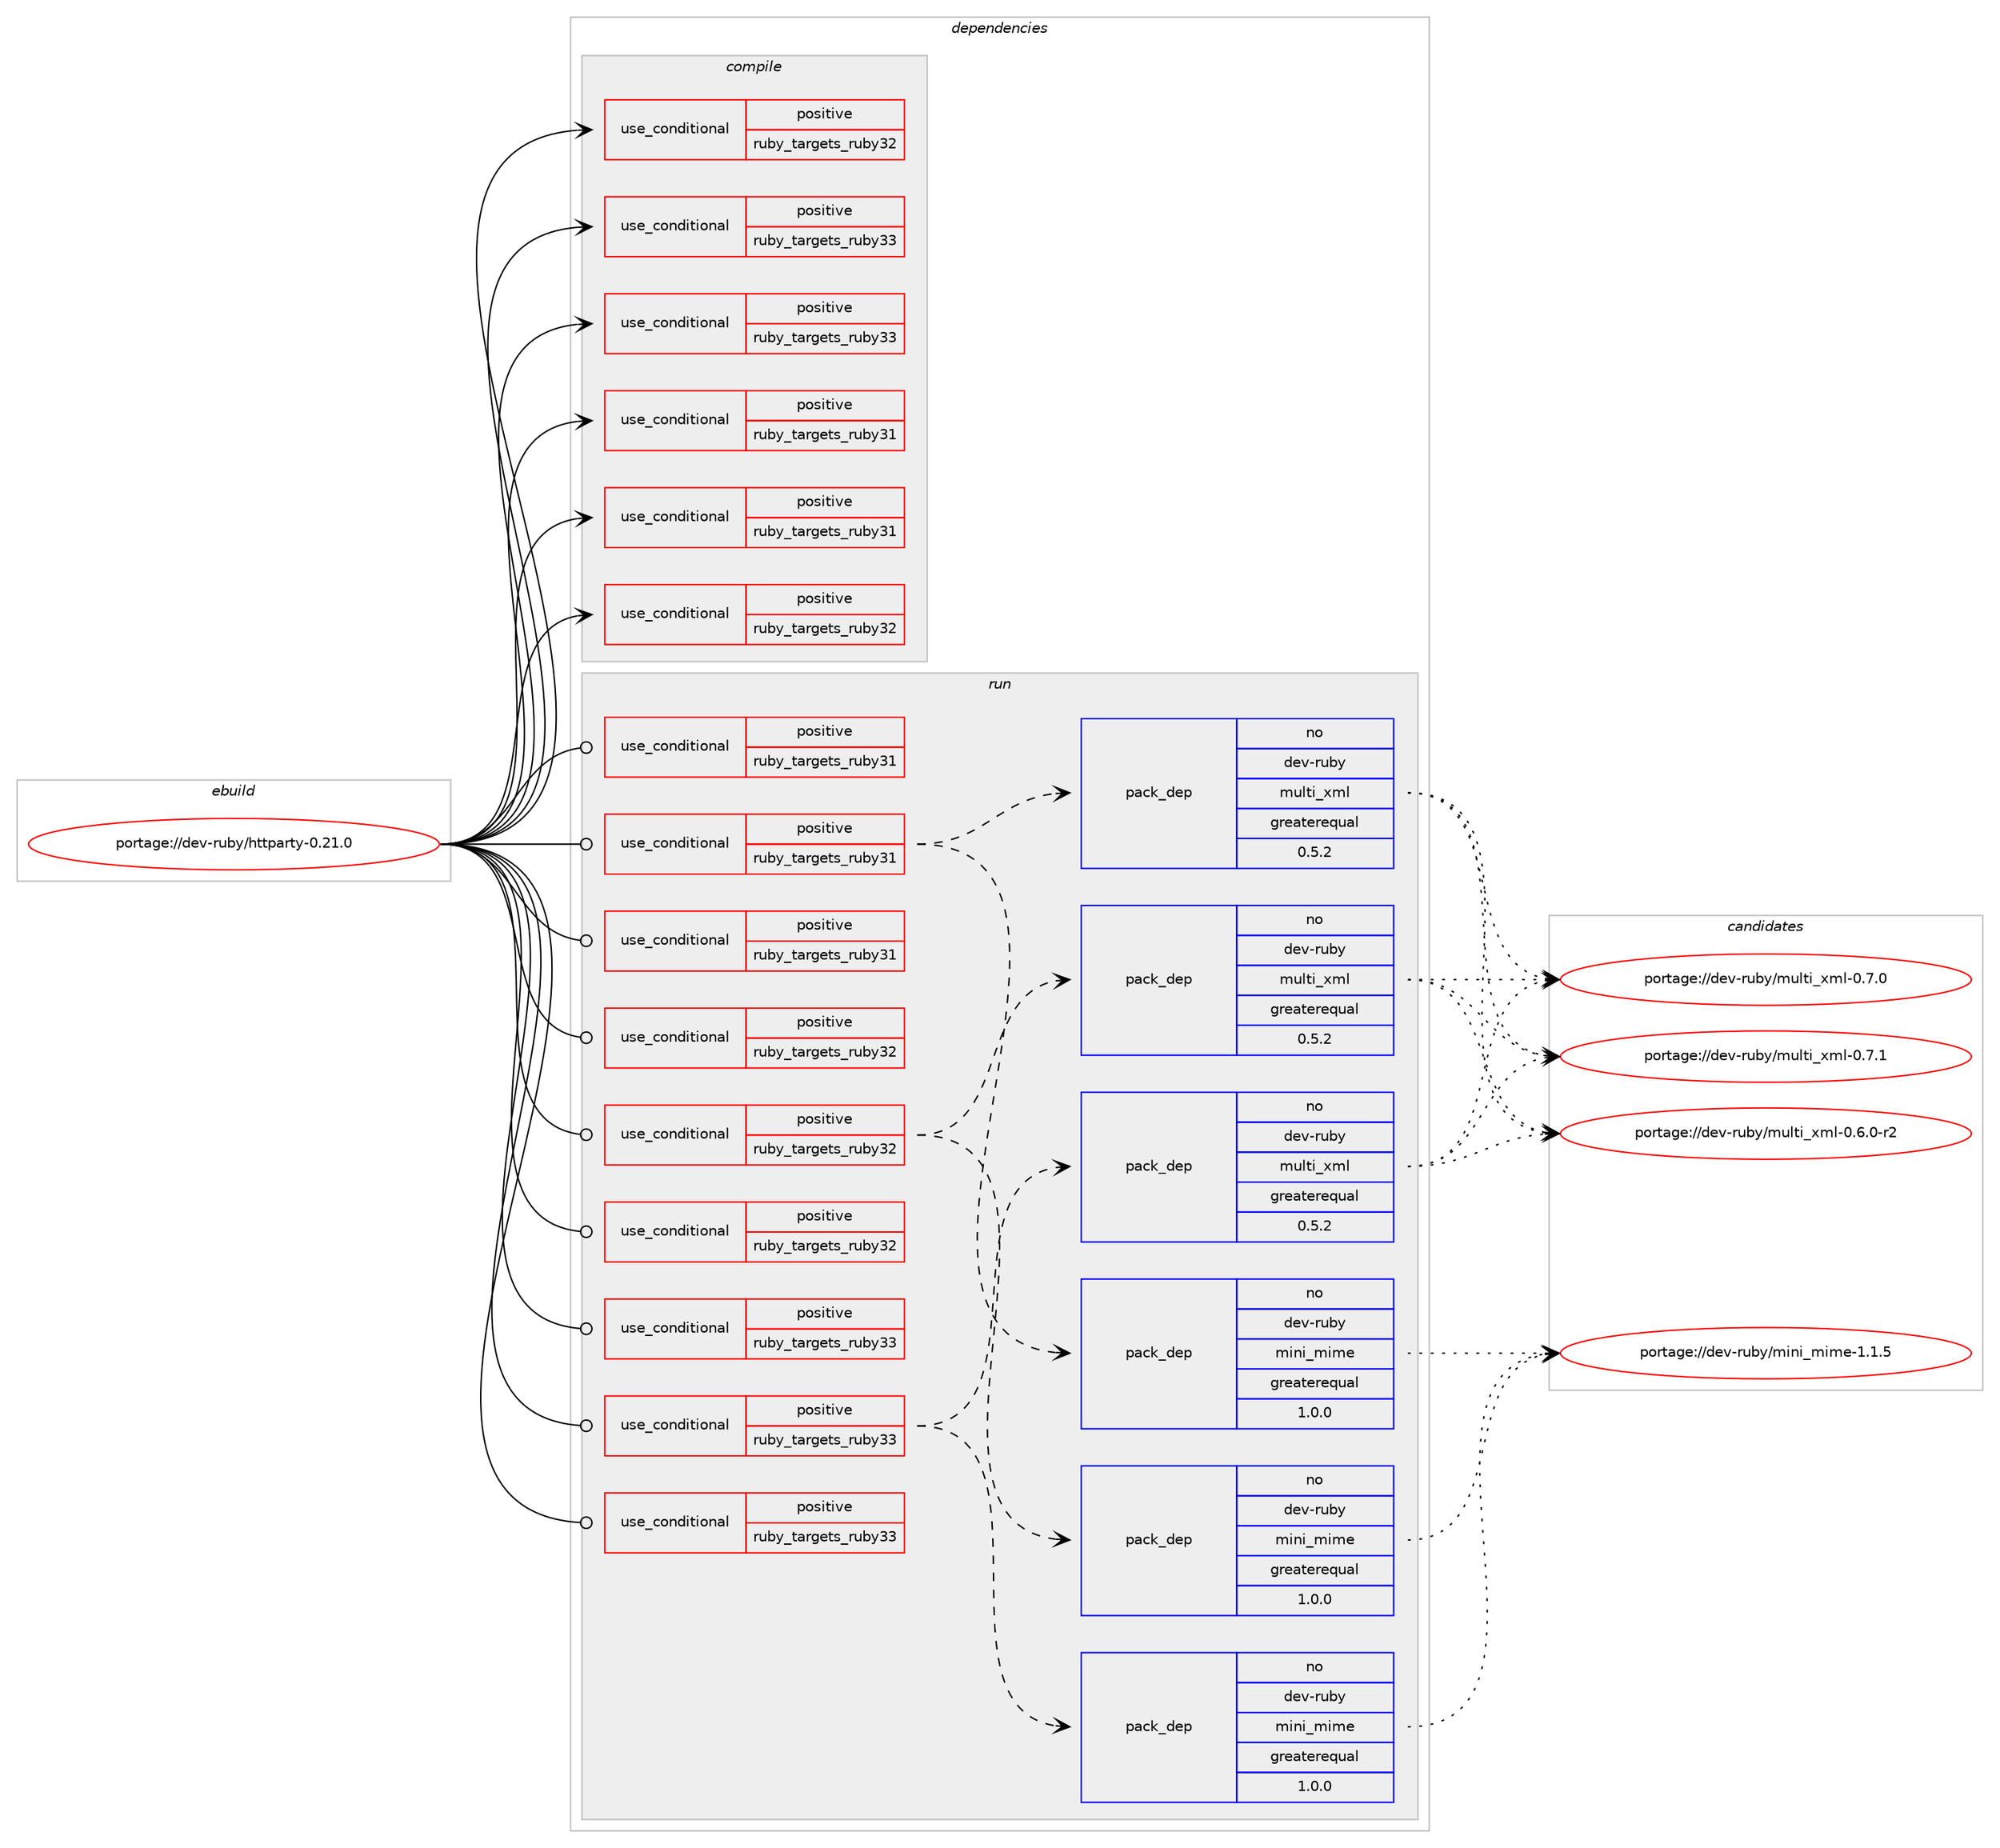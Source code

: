 digraph prolog {

# *************
# Graph options
# *************

newrank=true;
concentrate=true;
compound=true;
graph [rankdir=LR,fontname=Helvetica,fontsize=10,ranksep=1.5];#, ranksep=2.5, nodesep=0.2];
edge  [arrowhead=vee];
node  [fontname=Helvetica,fontsize=10];

# **********
# The ebuild
# **********

subgraph cluster_leftcol {
color=gray;
rank=same;
label=<<i>ebuild</i>>;
id [label="portage://dev-ruby/httparty-0.21.0", color=red, width=4, href="../dev-ruby/httparty-0.21.0.svg"];
}

# ****************
# The dependencies
# ****************

subgraph cluster_midcol {
color=gray;
label=<<i>dependencies</i>>;
subgraph cluster_compile {
fillcolor="#eeeeee";
style=filled;
label=<<i>compile</i>>;
subgraph cond47691 {
dependency95095 [label=<<TABLE BORDER="0" CELLBORDER="1" CELLSPACING="0" CELLPADDING="4"><TR><TD ROWSPAN="3" CELLPADDING="10">use_conditional</TD></TR><TR><TD>positive</TD></TR><TR><TD>ruby_targets_ruby31</TD></TR></TABLE>>, shape=none, color=red];
# *** BEGIN UNKNOWN DEPENDENCY TYPE (TODO) ***
# dependency95095 -> package_dependency(portage://dev-ruby/httparty-0.21.0,install,no,dev-lang,ruby,none,[,,],[slot(3.1)],[])
# *** END UNKNOWN DEPENDENCY TYPE (TODO) ***

}
id:e -> dependency95095:w [weight=20,style="solid",arrowhead="vee"];
subgraph cond47692 {
dependency95096 [label=<<TABLE BORDER="0" CELLBORDER="1" CELLSPACING="0" CELLPADDING="4"><TR><TD ROWSPAN="3" CELLPADDING="10">use_conditional</TD></TR><TR><TD>positive</TD></TR><TR><TD>ruby_targets_ruby31</TD></TR></TABLE>>, shape=none, color=red];
# *** BEGIN UNKNOWN DEPENDENCY TYPE (TODO) ***
# dependency95096 -> package_dependency(portage://dev-ruby/httparty-0.21.0,install,no,virtual,rubygems,none,[,,],[],[use(enable(ruby_targets_ruby31),negative)])
# *** END UNKNOWN DEPENDENCY TYPE (TODO) ***

}
id:e -> dependency95096:w [weight=20,style="solid",arrowhead="vee"];
subgraph cond47693 {
dependency95097 [label=<<TABLE BORDER="0" CELLBORDER="1" CELLSPACING="0" CELLPADDING="4"><TR><TD ROWSPAN="3" CELLPADDING="10">use_conditional</TD></TR><TR><TD>positive</TD></TR><TR><TD>ruby_targets_ruby32</TD></TR></TABLE>>, shape=none, color=red];
# *** BEGIN UNKNOWN DEPENDENCY TYPE (TODO) ***
# dependency95097 -> package_dependency(portage://dev-ruby/httparty-0.21.0,install,no,dev-lang,ruby,none,[,,],[slot(3.2)],[])
# *** END UNKNOWN DEPENDENCY TYPE (TODO) ***

}
id:e -> dependency95097:w [weight=20,style="solid",arrowhead="vee"];
subgraph cond47694 {
dependency95098 [label=<<TABLE BORDER="0" CELLBORDER="1" CELLSPACING="0" CELLPADDING="4"><TR><TD ROWSPAN="3" CELLPADDING="10">use_conditional</TD></TR><TR><TD>positive</TD></TR><TR><TD>ruby_targets_ruby32</TD></TR></TABLE>>, shape=none, color=red];
# *** BEGIN UNKNOWN DEPENDENCY TYPE (TODO) ***
# dependency95098 -> package_dependency(portage://dev-ruby/httparty-0.21.0,install,no,virtual,rubygems,none,[,,],[],[use(enable(ruby_targets_ruby32),negative)])
# *** END UNKNOWN DEPENDENCY TYPE (TODO) ***

}
id:e -> dependency95098:w [weight=20,style="solid",arrowhead="vee"];
subgraph cond47695 {
dependency95099 [label=<<TABLE BORDER="0" CELLBORDER="1" CELLSPACING="0" CELLPADDING="4"><TR><TD ROWSPAN="3" CELLPADDING="10">use_conditional</TD></TR><TR><TD>positive</TD></TR><TR><TD>ruby_targets_ruby33</TD></TR></TABLE>>, shape=none, color=red];
# *** BEGIN UNKNOWN DEPENDENCY TYPE (TODO) ***
# dependency95099 -> package_dependency(portage://dev-ruby/httparty-0.21.0,install,no,dev-lang,ruby,none,[,,],[slot(3.3)],[])
# *** END UNKNOWN DEPENDENCY TYPE (TODO) ***

}
id:e -> dependency95099:w [weight=20,style="solid",arrowhead="vee"];
subgraph cond47696 {
dependency95100 [label=<<TABLE BORDER="0" CELLBORDER="1" CELLSPACING="0" CELLPADDING="4"><TR><TD ROWSPAN="3" CELLPADDING="10">use_conditional</TD></TR><TR><TD>positive</TD></TR><TR><TD>ruby_targets_ruby33</TD></TR></TABLE>>, shape=none, color=red];
# *** BEGIN UNKNOWN DEPENDENCY TYPE (TODO) ***
# dependency95100 -> package_dependency(portage://dev-ruby/httparty-0.21.0,install,no,virtual,rubygems,none,[,,],[],[use(enable(ruby_targets_ruby33),negative)])
# *** END UNKNOWN DEPENDENCY TYPE (TODO) ***

}
id:e -> dependency95100:w [weight=20,style="solid",arrowhead="vee"];
}
subgraph cluster_compileandrun {
fillcolor="#eeeeee";
style=filled;
label=<<i>compile and run</i>>;
}
subgraph cluster_run {
fillcolor="#eeeeee";
style=filled;
label=<<i>run</i>>;
subgraph cond47697 {
dependency95101 [label=<<TABLE BORDER="0" CELLBORDER="1" CELLSPACING="0" CELLPADDING="4"><TR><TD ROWSPAN="3" CELLPADDING="10">use_conditional</TD></TR><TR><TD>positive</TD></TR><TR><TD>ruby_targets_ruby31</TD></TR></TABLE>>, shape=none, color=red];
# *** BEGIN UNKNOWN DEPENDENCY TYPE (TODO) ***
# dependency95101 -> package_dependency(portage://dev-ruby/httparty-0.21.0,run,no,dev-lang,ruby,none,[,,],[slot(3.1)],[])
# *** END UNKNOWN DEPENDENCY TYPE (TODO) ***

}
id:e -> dependency95101:w [weight=20,style="solid",arrowhead="odot"];
subgraph cond47698 {
dependency95102 [label=<<TABLE BORDER="0" CELLBORDER="1" CELLSPACING="0" CELLPADDING="4"><TR><TD ROWSPAN="3" CELLPADDING="10">use_conditional</TD></TR><TR><TD>positive</TD></TR><TR><TD>ruby_targets_ruby31</TD></TR></TABLE>>, shape=none, color=red];
subgraph pack46107 {
dependency95103 [label=<<TABLE BORDER="0" CELLBORDER="1" CELLSPACING="0" CELLPADDING="4" WIDTH="220"><TR><TD ROWSPAN="6" CELLPADDING="30">pack_dep</TD></TR><TR><TD WIDTH="110">no</TD></TR><TR><TD>dev-ruby</TD></TR><TR><TD>mini_mime</TD></TR><TR><TD>greaterequal</TD></TR><TR><TD>1.0.0</TD></TR></TABLE>>, shape=none, color=blue];
}
dependency95102:e -> dependency95103:w [weight=20,style="dashed",arrowhead="vee"];
subgraph pack46108 {
dependency95104 [label=<<TABLE BORDER="0" CELLBORDER="1" CELLSPACING="0" CELLPADDING="4" WIDTH="220"><TR><TD ROWSPAN="6" CELLPADDING="30">pack_dep</TD></TR><TR><TD WIDTH="110">no</TD></TR><TR><TD>dev-ruby</TD></TR><TR><TD>multi_xml</TD></TR><TR><TD>greaterequal</TD></TR><TR><TD>0.5.2</TD></TR></TABLE>>, shape=none, color=blue];
}
dependency95102:e -> dependency95104:w [weight=20,style="dashed",arrowhead="vee"];
}
id:e -> dependency95102:w [weight=20,style="solid",arrowhead="odot"];
subgraph cond47699 {
dependency95105 [label=<<TABLE BORDER="0" CELLBORDER="1" CELLSPACING="0" CELLPADDING="4"><TR><TD ROWSPAN="3" CELLPADDING="10">use_conditional</TD></TR><TR><TD>positive</TD></TR><TR><TD>ruby_targets_ruby31</TD></TR></TABLE>>, shape=none, color=red];
# *** BEGIN UNKNOWN DEPENDENCY TYPE (TODO) ***
# dependency95105 -> package_dependency(portage://dev-ruby/httparty-0.21.0,run,no,virtual,rubygems,none,[,,],[],[use(enable(ruby_targets_ruby31),negative)])
# *** END UNKNOWN DEPENDENCY TYPE (TODO) ***

}
id:e -> dependency95105:w [weight=20,style="solid",arrowhead="odot"];
subgraph cond47700 {
dependency95106 [label=<<TABLE BORDER="0" CELLBORDER="1" CELLSPACING="0" CELLPADDING="4"><TR><TD ROWSPAN="3" CELLPADDING="10">use_conditional</TD></TR><TR><TD>positive</TD></TR><TR><TD>ruby_targets_ruby32</TD></TR></TABLE>>, shape=none, color=red];
# *** BEGIN UNKNOWN DEPENDENCY TYPE (TODO) ***
# dependency95106 -> package_dependency(portage://dev-ruby/httparty-0.21.0,run,no,dev-lang,ruby,none,[,,],[slot(3.2)],[])
# *** END UNKNOWN DEPENDENCY TYPE (TODO) ***

}
id:e -> dependency95106:w [weight=20,style="solid",arrowhead="odot"];
subgraph cond47701 {
dependency95107 [label=<<TABLE BORDER="0" CELLBORDER="1" CELLSPACING="0" CELLPADDING="4"><TR><TD ROWSPAN="3" CELLPADDING="10">use_conditional</TD></TR><TR><TD>positive</TD></TR><TR><TD>ruby_targets_ruby32</TD></TR></TABLE>>, shape=none, color=red];
subgraph pack46109 {
dependency95108 [label=<<TABLE BORDER="0" CELLBORDER="1" CELLSPACING="0" CELLPADDING="4" WIDTH="220"><TR><TD ROWSPAN="6" CELLPADDING="30">pack_dep</TD></TR><TR><TD WIDTH="110">no</TD></TR><TR><TD>dev-ruby</TD></TR><TR><TD>mini_mime</TD></TR><TR><TD>greaterequal</TD></TR><TR><TD>1.0.0</TD></TR></TABLE>>, shape=none, color=blue];
}
dependency95107:e -> dependency95108:w [weight=20,style="dashed",arrowhead="vee"];
subgraph pack46110 {
dependency95109 [label=<<TABLE BORDER="0" CELLBORDER="1" CELLSPACING="0" CELLPADDING="4" WIDTH="220"><TR><TD ROWSPAN="6" CELLPADDING="30">pack_dep</TD></TR><TR><TD WIDTH="110">no</TD></TR><TR><TD>dev-ruby</TD></TR><TR><TD>multi_xml</TD></TR><TR><TD>greaterequal</TD></TR><TR><TD>0.5.2</TD></TR></TABLE>>, shape=none, color=blue];
}
dependency95107:e -> dependency95109:w [weight=20,style="dashed",arrowhead="vee"];
}
id:e -> dependency95107:w [weight=20,style="solid",arrowhead="odot"];
subgraph cond47702 {
dependency95110 [label=<<TABLE BORDER="0" CELLBORDER="1" CELLSPACING="0" CELLPADDING="4"><TR><TD ROWSPAN="3" CELLPADDING="10">use_conditional</TD></TR><TR><TD>positive</TD></TR><TR><TD>ruby_targets_ruby32</TD></TR></TABLE>>, shape=none, color=red];
# *** BEGIN UNKNOWN DEPENDENCY TYPE (TODO) ***
# dependency95110 -> package_dependency(portage://dev-ruby/httparty-0.21.0,run,no,virtual,rubygems,none,[,,],[],[use(enable(ruby_targets_ruby32),negative)])
# *** END UNKNOWN DEPENDENCY TYPE (TODO) ***

}
id:e -> dependency95110:w [weight=20,style="solid",arrowhead="odot"];
subgraph cond47703 {
dependency95111 [label=<<TABLE BORDER="0" CELLBORDER="1" CELLSPACING="0" CELLPADDING="4"><TR><TD ROWSPAN="3" CELLPADDING="10">use_conditional</TD></TR><TR><TD>positive</TD></TR><TR><TD>ruby_targets_ruby33</TD></TR></TABLE>>, shape=none, color=red];
# *** BEGIN UNKNOWN DEPENDENCY TYPE (TODO) ***
# dependency95111 -> package_dependency(portage://dev-ruby/httparty-0.21.0,run,no,dev-lang,ruby,none,[,,],[slot(3.3)],[])
# *** END UNKNOWN DEPENDENCY TYPE (TODO) ***

}
id:e -> dependency95111:w [weight=20,style="solid",arrowhead="odot"];
subgraph cond47704 {
dependency95112 [label=<<TABLE BORDER="0" CELLBORDER="1" CELLSPACING="0" CELLPADDING="4"><TR><TD ROWSPAN="3" CELLPADDING="10">use_conditional</TD></TR><TR><TD>positive</TD></TR><TR><TD>ruby_targets_ruby33</TD></TR></TABLE>>, shape=none, color=red];
subgraph pack46111 {
dependency95113 [label=<<TABLE BORDER="0" CELLBORDER="1" CELLSPACING="0" CELLPADDING="4" WIDTH="220"><TR><TD ROWSPAN="6" CELLPADDING="30">pack_dep</TD></TR><TR><TD WIDTH="110">no</TD></TR><TR><TD>dev-ruby</TD></TR><TR><TD>mini_mime</TD></TR><TR><TD>greaterequal</TD></TR><TR><TD>1.0.0</TD></TR></TABLE>>, shape=none, color=blue];
}
dependency95112:e -> dependency95113:w [weight=20,style="dashed",arrowhead="vee"];
subgraph pack46112 {
dependency95114 [label=<<TABLE BORDER="0" CELLBORDER="1" CELLSPACING="0" CELLPADDING="4" WIDTH="220"><TR><TD ROWSPAN="6" CELLPADDING="30">pack_dep</TD></TR><TR><TD WIDTH="110">no</TD></TR><TR><TD>dev-ruby</TD></TR><TR><TD>multi_xml</TD></TR><TR><TD>greaterequal</TD></TR><TR><TD>0.5.2</TD></TR></TABLE>>, shape=none, color=blue];
}
dependency95112:e -> dependency95114:w [weight=20,style="dashed",arrowhead="vee"];
}
id:e -> dependency95112:w [weight=20,style="solid",arrowhead="odot"];
subgraph cond47705 {
dependency95115 [label=<<TABLE BORDER="0" CELLBORDER="1" CELLSPACING="0" CELLPADDING="4"><TR><TD ROWSPAN="3" CELLPADDING="10">use_conditional</TD></TR><TR><TD>positive</TD></TR><TR><TD>ruby_targets_ruby33</TD></TR></TABLE>>, shape=none, color=red];
# *** BEGIN UNKNOWN DEPENDENCY TYPE (TODO) ***
# dependency95115 -> package_dependency(portage://dev-ruby/httparty-0.21.0,run,no,virtual,rubygems,none,[,,],[],[use(enable(ruby_targets_ruby33),negative)])
# *** END UNKNOWN DEPENDENCY TYPE (TODO) ***

}
id:e -> dependency95115:w [weight=20,style="solid",arrowhead="odot"];
}
}

# **************
# The candidates
# **************

subgraph cluster_choices {
rank=same;
color=gray;
label=<<i>candidates</i>>;

subgraph choice46107 {
color=black;
nodesep=1;
choice10010111845114117981214710910511010595109105109101454946494653 [label="portage://dev-ruby/mini_mime-1.1.5", color=red, width=4,href="../dev-ruby/mini_mime-1.1.5.svg"];
dependency95103:e -> choice10010111845114117981214710910511010595109105109101454946494653:w [style=dotted,weight="100"];
}
subgraph choice46108 {
color=black;
nodesep=1;
choice100101118451141179812147109117108116105951201091084548465446484511450 [label="portage://dev-ruby/multi_xml-0.6.0-r2", color=red, width=4,href="../dev-ruby/multi_xml-0.6.0-r2.svg"];
choice10010111845114117981214710911710811610595120109108454846554648 [label="portage://dev-ruby/multi_xml-0.7.0", color=red, width=4,href="../dev-ruby/multi_xml-0.7.0.svg"];
choice10010111845114117981214710911710811610595120109108454846554649 [label="portage://dev-ruby/multi_xml-0.7.1", color=red, width=4,href="../dev-ruby/multi_xml-0.7.1.svg"];
dependency95104:e -> choice100101118451141179812147109117108116105951201091084548465446484511450:w [style=dotted,weight="100"];
dependency95104:e -> choice10010111845114117981214710911710811610595120109108454846554648:w [style=dotted,weight="100"];
dependency95104:e -> choice10010111845114117981214710911710811610595120109108454846554649:w [style=dotted,weight="100"];
}
subgraph choice46109 {
color=black;
nodesep=1;
choice10010111845114117981214710910511010595109105109101454946494653 [label="portage://dev-ruby/mini_mime-1.1.5", color=red, width=4,href="../dev-ruby/mini_mime-1.1.5.svg"];
dependency95108:e -> choice10010111845114117981214710910511010595109105109101454946494653:w [style=dotted,weight="100"];
}
subgraph choice46110 {
color=black;
nodesep=1;
choice100101118451141179812147109117108116105951201091084548465446484511450 [label="portage://dev-ruby/multi_xml-0.6.0-r2", color=red, width=4,href="../dev-ruby/multi_xml-0.6.0-r2.svg"];
choice10010111845114117981214710911710811610595120109108454846554648 [label="portage://dev-ruby/multi_xml-0.7.0", color=red, width=4,href="../dev-ruby/multi_xml-0.7.0.svg"];
choice10010111845114117981214710911710811610595120109108454846554649 [label="portage://dev-ruby/multi_xml-0.7.1", color=red, width=4,href="../dev-ruby/multi_xml-0.7.1.svg"];
dependency95109:e -> choice100101118451141179812147109117108116105951201091084548465446484511450:w [style=dotted,weight="100"];
dependency95109:e -> choice10010111845114117981214710911710811610595120109108454846554648:w [style=dotted,weight="100"];
dependency95109:e -> choice10010111845114117981214710911710811610595120109108454846554649:w [style=dotted,weight="100"];
}
subgraph choice46111 {
color=black;
nodesep=1;
choice10010111845114117981214710910511010595109105109101454946494653 [label="portage://dev-ruby/mini_mime-1.1.5", color=red, width=4,href="../dev-ruby/mini_mime-1.1.5.svg"];
dependency95113:e -> choice10010111845114117981214710910511010595109105109101454946494653:w [style=dotted,weight="100"];
}
subgraph choice46112 {
color=black;
nodesep=1;
choice100101118451141179812147109117108116105951201091084548465446484511450 [label="portage://dev-ruby/multi_xml-0.6.0-r2", color=red, width=4,href="../dev-ruby/multi_xml-0.6.0-r2.svg"];
choice10010111845114117981214710911710811610595120109108454846554648 [label="portage://dev-ruby/multi_xml-0.7.0", color=red, width=4,href="../dev-ruby/multi_xml-0.7.0.svg"];
choice10010111845114117981214710911710811610595120109108454846554649 [label="portage://dev-ruby/multi_xml-0.7.1", color=red, width=4,href="../dev-ruby/multi_xml-0.7.1.svg"];
dependency95114:e -> choice100101118451141179812147109117108116105951201091084548465446484511450:w [style=dotted,weight="100"];
dependency95114:e -> choice10010111845114117981214710911710811610595120109108454846554648:w [style=dotted,weight="100"];
dependency95114:e -> choice10010111845114117981214710911710811610595120109108454846554649:w [style=dotted,weight="100"];
}
}

}
